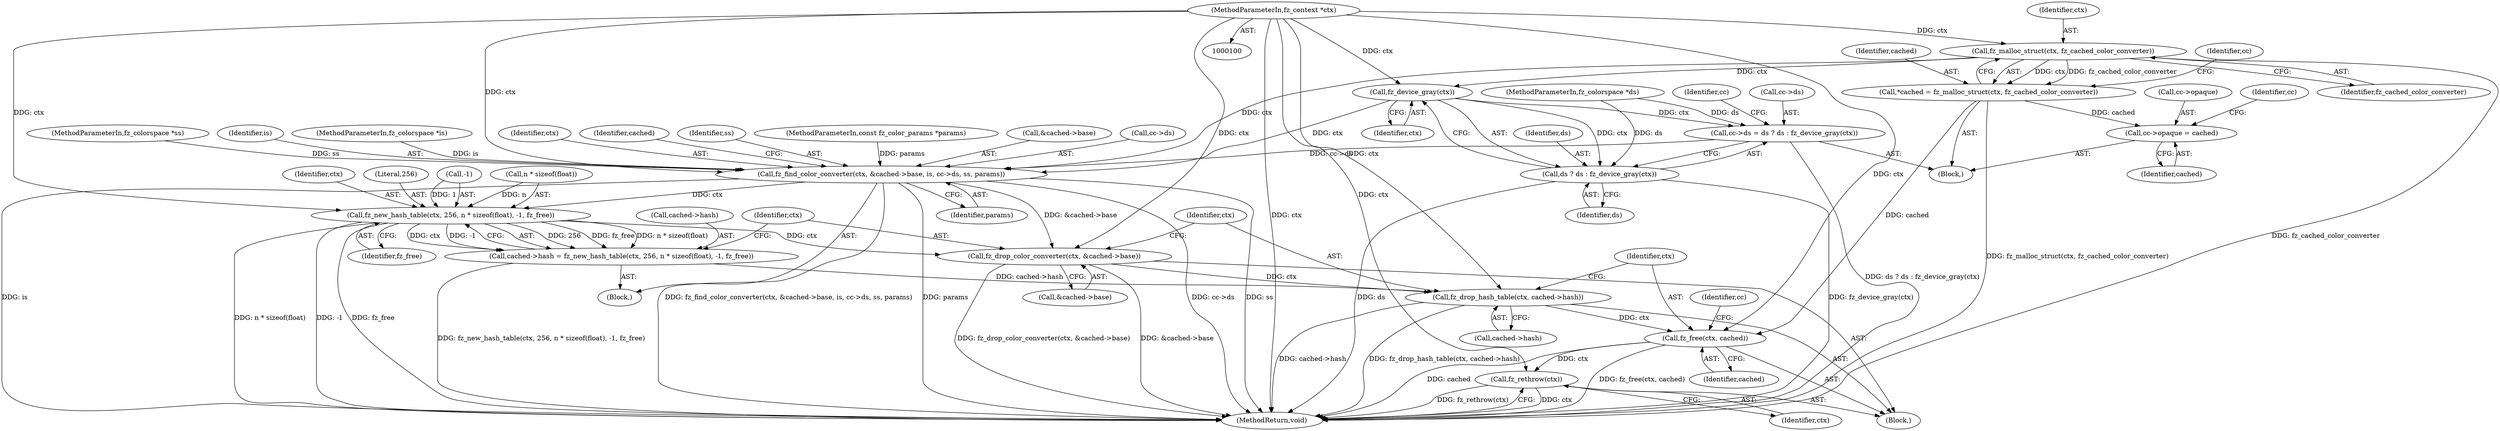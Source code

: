 digraph "0_ghostscript_83d4dae44c71816c084a635550acc1a51529b881@API" {
"1000117" [label="(Call,fz_malloc_struct(ctx, fz_cached_color_converter))"];
"1000101" [label="(MethodParameterIn,fz_context *ctx)"];
"1000115" [label="(Call,*cached = fz_malloc_struct(ctx, fz_cached_color_converter))"];
"1000120" [label="(Call,cc->opaque = cached)"];
"1000188" [label="(Call,fz_free(ctx, cached))"];
"1000196" [label="(Call,fz_rethrow(ctx))"];
"1000137" [label="(Call,fz_device_gray(ctx))"];
"1000130" [label="(Call,cc->ds = ds ? ds : fz_device_gray(ctx))"];
"1000150" [label="(Call,fz_find_color_converter(ctx, &cached->base, is, cc->ds, ss, params))"];
"1000166" [label="(Call,fz_new_hash_table(ctx, 256, n * sizeof(float), -1, fz_free))"];
"1000162" [label="(Call,cached->hash = fz_new_hash_table(ctx, 256, n * sizeof(float), -1, fz_free))"];
"1000183" [label="(Call,fz_drop_hash_table(ctx, cached->hash))"];
"1000177" [label="(Call,fz_drop_color_converter(ctx, &cached->base))"];
"1000134" [label="(Call,ds ? ds : fz_device_gray(ctx))"];
"1000157" [label="(Call,cc->ds)"];
"1000175" [label="(Identifier,fz_free)"];
"1000101" [label="(MethodParameterIn,fz_context *ctx)"];
"1000141" [label="(Identifier,cc)"];
"1000162" [label="(Call,cached->hash = fz_new_hash_table(ctx, 256, n * sizeof(float), -1, fz_free))"];
"1000117" [label="(Call,fz_malloc_struct(ctx, fz_cached_color_converter))"];
"1000119" [label="(Identifier,fz_cached_color_converter)"];
"1000138" [label="(Identifier,ctx)"];
"1000105" [label="(MethodParameterIn,fz_colorspace *ss)"];
"1000183" [label="(Call,fz_drop_hash_table(ctx, cached->hash))"];
"1000156" [label="(Identifier,is)"];
"1000103" [label="(MethodParameterIn,fz_colorspace *is)"];
"1000115" [label="(Call,*cached = fz_malloc_struct(ctx, fz_cached_color_converter))"];
"1000168" [label="(Literal,256)"];
"1000163" [label="(Call,cached->hash)"];
"1000118" [label="(Identifier,ctx)"];
"1000173" [label="(Call,-1)"];
"1000136" [label="(Identifier,ds)"];
"1000161" [label="(Identifier,params)"];
"1000135" [label="(Identifier,ds)"];
"1000176" [label="(Block,)"];
"1000177" [label="(Call,fz_drop_color_converter(ctx, &cached->base))"];
"1000150" [label="(Call,fz_find_color_converter(ctx, &cached->base, is, cc->ds, ss, params))"];
"1000151" [label="(Identifier,ctx)"];
"1000164" [label="(Identifier,cached)"];
"1000160" [label="(Identifier,ss)"];
"1000169" [label="(Call,n * sizeof(float))"];
"1000106" [label="(MethodParameterIn,const fz_color_params *params)"];
"1000185" [label="(Call,cached->hash)"];
"1000131" [label="(Call,cc->ds)"];
"1000198" [label="(MethodReturn,void)"];
"1000107" [label="(Block,)"];
"1000134" [label="(Call,ds ? ds : fz_device_gray(ctx))"];
"1000197" [label="(Identifier,ctx)"];
"1000149" [label="(Block,)"];
"1000184" [label="(Identifier,ctx)"];
"1000122" [label="(Identifier,cc)"];
"1000193" [label="(Identifier,cc)"];
"1000189" [label="(Identifier,ctx)"];
"1000104" [label="(MethodParameterIn,fz_colorspace *ds)"];
"1000152" [label="(Call,&cached->base)"];
"1000196" [label="(Call,fz_rethrow(ctx))"];
"1000178" [label="(Identifier,ctx)"];
"1000116" [label="(Identifier,cached)"];
"1000120" [label="(Call,cc->opaque = cached)"];
"1000167" [label="(Identifier,ctx)"];
"1000137" [label="(Call,fz_device_gray(ctx))"];
"1000127" [label="(Identifier,cc)"];
"1000188" [label="(Call,fz_free(ctx, cached))"];
"1000130" [label="(Call,cc->ds = ds ? ds : fz_device_gray(ctx))"];
"1000166" [label="(Call,fz_new_hash_table(ctx, 256, n * sizeof(float), -1, fz_free))"];
"1000121" [label="(Call,cc->opaque)"];
"1000179" [label="(Call,&cached->base)"];
"1000190" [label="(Identifier,cached)"];
"1000124" [label="(Identifier,cached)"];
"1000117" -> "1000115"  [label="AST: "];
"1000117" -> "1000119"  [label="CFG: "];
"1000118" -> "1000117"  [label="AST: "];
"1000119" -> "1000117"  [label="AST: "];
"1000115" -> "1000117"  [label="CFG: "];
"1000117" -> "1000198"  [label="DDG: fz_cached_color_converter"];
"1000117" -> "1000115"  [label="DDG: ctx"];
"1000117" -> "1000115"  [label="DDG: fz_cached_color_converter"];
"1000101" -> "1000117"  [label="DDG: ctx"];
"1000117" -> "1000137"  [label="DDG: ctx"];
"1000117" -> "1000150"  [label="DDG: ctx"];
"1000101" -> "1000100"  [label="AST: "];
"1000101" -> "1000198"  [label="DDG: ctx"];
"1000101" -> "1000137"  [label="DDG: ctx"];
"1000101" -> "1000150"  [label="DDG: ctx"];
"1000101" -> "1000166"  [label="DDG: ctx"];
"1000101" -> "1000177"  [label="DDG: ctx"];
"1000101" -> "1000183"  [label="DDG: ctx"];
"1000101" -> "1000188"  [label="DDG: ctx"];
"1000101" -> "1000196"  [label="DDG: ctx"];
"1000115" -> "1000107"  [label="AST: "];
"1000116" -> "1000115"  [label="AST: "];
"1000122" -> "1000115"  [label="CFG: "];
"1000115" -> "1000198"  [label="DDG: fz_malloc_struct(ctx, fz_cached_color_converter)"];
"1000115" -> "1000120"  [label="DDG: cached"];
"1000115" -> "1000188"  [label="DDG: cached"];
"1000120" -> "1000107"  [label="AST: "];
"1000120" -> "1000124"  [label="CFG: "];
"1000121" -> "1000120"  [label="AST: "];
"1000124" -> "1000120"  [label="AST: "];
"1000127" -> "1000120"  [label="CFG: "];
"1000188" -> "1000176"  [label="AST: "];
"1000188" -> "1000190"  [label="CFG: "];
"1000189" -> "1000188"  [label="AST: "];
"1000190" -> "1000188"  [label="AST: "];
"1000193" -> "1000188"  [label="CFG: "];
"1000188" -> "1000198"  [label="DDG: fz_free(ctx, cached)"];
"1000188" -> "1000198"  [label="DDG: cached"];
"1000183" -> "1000188"  [label="DDG: ctx"];
"1000188" -> "1000196"  [label="DDG: ctx"];
"1000196" -> "1000176"  [label="AST: "];
"1000196" -> "1000197"  [label="CFG: "];
"1000197" -> "1000196"  [label="AST: "];
"1000198" -> "1000196"  [label="CFG: "];
"1000196" -> "1000198"  [label="DDG: ctx"];
"1000196" -> "1000198"  [label="DDG: fz_rethrow(ctx)"];
"1000137" -> "1000134"  [label="AST: "];
"1000137" -> "1000138"  [label="CFG: "];
"1000138" -> "1000137"  [label="AST: "];
"1000134" -> "1000137"  [label="CFG: "];
"1000137" -> "1000130"  [label="DDG: ctx"];
"1000137" -> "1000134"  [label="DDG: ctx"];
"1000137" -> "1000150"  [label="DDG: ctx"];
"1000130" -> "1000107"  [label="AST: "];
"1000130" -> "1000134"  [label="CFG: "];
"1000131" -> "1000130"  [label="AST: "];
"1000134" -> "1000130"  [label="AST: "];
"1000141" -> "1000130"  [label="CFG: "];
"1000130" -> "1000198"  [label="DDG: ds ? ds : fz_device_gray(ctx)"];
"1000104" -> "1000130"  [label="DDG: ds"];
"1000130" -> "1000150"  [label="DDG: cc->ds"];
"1000150" -> "1000149"  [label="AST: "];
"1000150" -> "1000161"  [label="CFG: "];
"1000151" -> "1000150"  [label="AST: "];
"1000152" -> "1000150"  [label="AST: "];
"1000156" -> "1000150"  [label="AST: "];
"1000157" -> "1000150"  [label="AST: "];
"1000160" -> "1000150"  [label="AST: "];
"1000161" -> "1000150"  [label="AST: "];
"1000164" -> "1000150"  [label="CFG: "];
"1000150" -> "1000198"  [label="DDG: cc->ds"];
"1000150" -> "1000198"  [label="DDG: ss"];
"1000150" -> "1000198"  [label="DDG: is"];
"1000150" -> "1000198"  [label="DDG: fz_find_color_converter(ctx, &cached->base, is, cc->ds, ss, params)"];
"1000150" -> "1000198"  [label="DDG: params"];
"1000103" -> "1000150"  [label="DDG: is"];
"1000105" -> "1000150"  [label="DDG: ss"];
"1000106" -> "1000150"  [label="DDG: params"];
"1000150" -> "1000166"  [label="DDG: ctx"];
"1000150" -> "1000177"  [label="DDG: &cached->base"];
"1000166" -> "1000162"  [label="AST: "];
"1000166" -> "1000175"  [label="CFG: "];
"1000167" -> "1000166"  [label="AST: "];
"1000168" -> "1000166"  [label="AST: "];
"1000169" -> "1000166"  [label="AST: "];
"1000173" -> "1000166"  [label="AST: "];
"1000175" -> "1000166"  [label="AST: "];
"1000162" -> "1000166"  [label="CFG: "];
"1000166" -> "1000198"  [label="DDG: n * sizeof(float)"];
"1000166" -> "1000198"  [label="DDG: -1"];
"1000166" -> "1000198"  [label="DDG: fz_free"];
"1000166" -> "1000162"  [label="DDG: 256"];
"1000166" -> "1000162"  [label="DDG: fz_free"];
"1000166" -> "1000162"  [label="DDG: n * sizeof(float)"];
"1000166" -> "1000162"  [label="DDG: ctx"];
"1000166" -> "1000162"  [label="DDG: -1"];
"1000169" -> "1000166"  [label="DDG: n"];
"1000173" -> "1000166"  [label="DDG: 1"];
"1000166" -> "1000177"  [label="DDG: ctx"];
"1000162" -> "1000149"  [label="AST: "];
"1000163" -> "1000162"  [label="AST: "];
"1000178" -> "1000162"  [label="CFG: "];
"1000162" -> "1000198"  [label="DDG: fz_new_hash_table(ctx, 256, n * sizeof(float), -1, fz_free)"];
"1000162" -> "1000183"  [label="DDG: cached->hash"];
"1000183" -> "1000176"  [label="AST: "];
"1000183" -> "1000185"  [label="CFG: "];
"1000184" -> "1000183"  [label="AST: "];
"1000185" -> "1000183"  [label="AST: "];
"1000189" -> "1000183"  [label="CFG: "];
"1000183" -> "1000198"  [label="DDG: cached->hash"];
"1000183" -> "1000198"  [label="DDG: fz_drop_hash_table(ctx, cached->hash)"];
"1000177" -> "1000183"  [label="DDG: ctx"];
"1000177" -> "1000176"  [label="AST: "];
"1000177" -> "1000179"  [label="CFG: "];
"1000178" -> "1000177"  [label="AST: "];
"1000179" -> "1000177"  [label="AST: "];
"1000184" -> "1000177"  [label="CFG: "];
"1000177" -> "1000198"  [label="DDG: &cached->base"];
"1000177" -> "1000198"  [label="DDG: fz_drop_color_converter(ctx, &cached->base)"];
"1000134" -> "1000136"  [label="CFG: "];
"1000135" -> "1000134"  [label="AST: "];
"1000136" -> "1000134"  [label="AST: "];
"1000134" -> "1000198"  [label="DDG: ds"];
"1000134" -> "1000198"  [label="DDG: fz_device_gray(ctx)"];
"1000104" -> "1000134"  [label="DDG: ds"];
}
